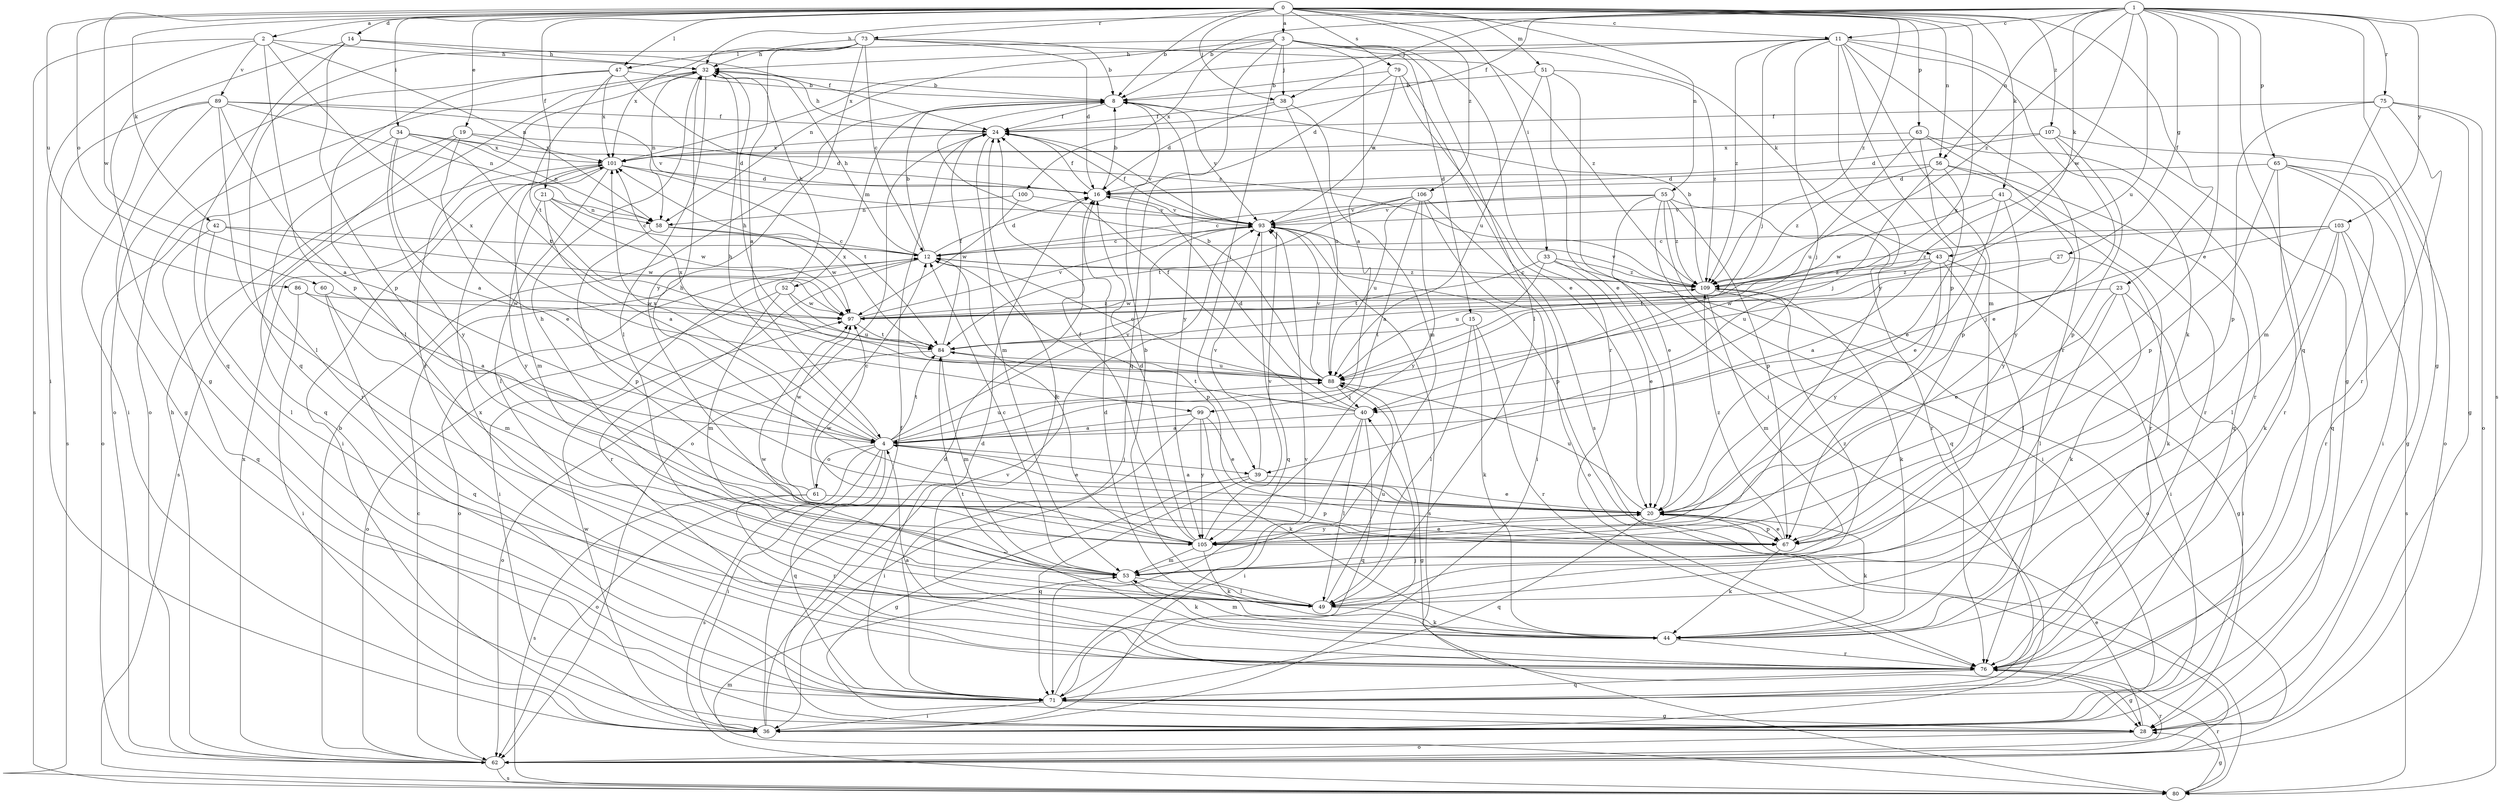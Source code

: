 strict digraph  {
0;
1;
2;
3;
4;
8;
11;
12;
14;
15;
16;
19;
20;
21;
23;
24;
27;
28;
32;
33;
34;
36;
38;
39;
40;
41;
42;
43;
44;
47;
49;
51;
52;
53;
55;
56;
58;
60;
61;
62;
63;
65;
67;
71;
73;
75;
76;
79;
80;
84;
86;
88;
89;
93;
97;
99;
100;
101;
103;
105;
106;
107;
109;
0 -> 2  [label=a];
0 -> 3  [label=a];
0 -> 8  [label=b];
0 -> 11  [label=c];
0 -> 14  [label=d];
0 -> 19  [label=e];
0 -> 21  [label=f];
0 -> 23  [label=f];
0 -> 33  [label=i];
0 -> 34  [label=i];
0 -> 38  [label=j];
0 -> 41  [label=k];
0 -> 42  [label=k];
0 -> 47  [label=l];
0 -> 51  [label=m];
0 -> 55  [label=n];
0 -> 56  [label=n];
0 -> 60  [label=o];
0 -> 63  [label=p];
0 -> 73  [label=r];
0 -> 79  [label=s];
0 -> 86  [label=u];
0 -> 97  [label=w];
0 -> 99  [label=x];
0 -> 106  [label=z];
0 -> 107  [label=z];
0 -> 109  [label=z];
1 -> 8  [label=b];
1 -> 11  [label=c];
1 -> 20  [label=e];
1 -> 24  [label=f];
1 -> 27  [label=g];
1 -> 28  [label=g];
1 -> 32  [label=h];
1 -> 38  [label=j];
1 -> 43  [label=k];
1 -> 56  [label=n];
1 -> 65  [label=p];
1 -> 71  [label=q];
1 -> 75  [label=r];
1 -> 80  [label=s];
1 -> 88  [label=u];
1 -> 97  [label=w];
1 -> 103  [label=y];
1 -> 109  [label=z];
2 -> 32  [label=h];
2 -> 36  [label=i];
2 -> 58  [label=n];
2 -> 67  [label=p];
2 -> 80  [label=s];
2 -> 89  [label=v];
2 -> 99  [label=x];
3 -> 4  [label=a];
3 -> 15  [label=d];
3 -> 38  [label=j];
3 -> 39  [label=j];
3 -> 43  [label=k];
3 -> 47  [label=l];
3 -> 49  [label=l];
3 -> 58  [label=n];
3 -> 71  [label=q];
3 -> 76  [label=r];
3 -> 100  [label=x];
4 -> 20  [label=e];
4 -> 32  [label=h];
4 -> 36  [label=i];
4 -> 39  [label=j];
4 -> 61  [label=o];
4 -> 62  [label=o];
4 -> 71  [label=q];
4 -> 80  [label=s];
4 -> 84  [label=t];
4 -> 88  [label=u];
4 -> 93  [label=v];
4 -> 101  [label=x];
8 -> 24  [label=f];
8 -> 52  [label=m];
8 -> 93  [label=v];
8 -> 105  [label=y];
11 -> 28  [label=g];
11 -> 32  [label=h];
11 -> 39  [label=j];
11 -> 40  [label=j];
11 -> 44  [label=k];
11 -> 53  [label=m];
11 -> 67  [label=p];
11 -> 76  [label=r];
11 -> 101  [label=x];
11 -> 105  [label=y];
11 -> 109  [label=z];
12 -> 8  [label=b];
12 -> 16  [label=d];
12 -> 32  [label=h];
12 -> 36  [label=i];
12 -> 62  [label=o];
12 -> 67  [label=p];
12 -> 76  [label=r];
12 -> 109  [label=z];
14 -> 24  [label=f];
14 -> 28  [label=g];
14 -> 32  [label=h];
14 -> 67  [label=p];
14 -> 71  [label=q];
15 -> 44  [label=k];
15 -> 49  [label=l];
15 -> 76  [label=r];
15 -> 84  [label=t];
16 -> 8  [label=b];
16 -> 24  [label=f];
16 -> 93  [label=v];
19 -> 16  [label=d];
19 -> 20  [label=e];
19 -> 71  [label=q];
19 -> 76  [label=r];
19 -> 101  [label=x];
20 -> 4  [label=a];
20 -> 32  [label=h];
20 -> 44  [label=k];
20 -> 67  [label=p];
20 -> 71  [label=q];
20 -> 88  [label=u];
20 -> 105  [label=y];
21 -> 4  [label=a];
21 -> 12  [label=c];
21 -> 58  [label=n];
21 -> 97  [label=w];
21 -> 105  [label=y];
23 -> 20  [label=e];
23 -> 36  [label=i];
23 -> 44  [label=k];
23 -> 49  [label=l];
23 -> 97  [label=w];
24 -> 32  [label=h];
24 -> 53  [label=m];
24 -> 62  [label=o];
24 -> 93  [label=v];
24 -> 101  [label=x];
27 -> 44  [label=k];
27 -> 88  [label=u];
27 -> 109  [label=z];
28 -> 16  [label=d];
28 -> 20  [label=e];
28 -> 62  [label=o];
32 -> 8  [label=b];
32 -> 49  [label=l];
32 -> 58  [label=n];
32 -> 62  [label=o];
32 -> 76  [label=r];
33 -> 20  [label=e];
33 -> 62  [label=o];
33 -> 84  [label=t];
33 -> 88  [label=u];
33 -> 109  [label=z];
34 -> 4  [label=a];
34 -> 16  [label=d];
34 -> 58  [label=n];
34 -> 62  [label=o];
34 -> 84  [label=t];
34 -> 101  [label=x];
34 -> 105  [label=y];
36 -> 24  [label=f];
36 -> 93  [label=v];
36 -> 97  [label=w];
38 -> 16  [label=d];
38 -> 24  [label=f];
38 -> 53  [label=m];
38 -> 88  [label=u];
39 -> 20  [label=e];
39 -> 28  [label=g];
39 -> 71  [label=q];
39 -> 93  [label=v];
40 -> 4  [label=a];
40 -> 16  [label=d];
40 -> 24  [label=f];
40 -> 36  [label=i];
40 -> 49  [label=l];
40 -> 71  [label=q];
40 -> 84  [label=t];
41 -> 20  [label=e];
41 -> 76  [label=r];
41 -> 93  [label=v];
41 -> 97  [label=w];
41 -> 105  [label=y];
42 -> 12  [label=c];
42 -> 49  [label=l];
42 -> 71  [label=q];
42 -> 97  [label=w];
43 -> 4  [label=a];
43 -> 36  [label=i];
43 -> 49  [label=l];
43 -> 84  [label=t];
43 -> 105  [label=y];
43 -> 109  [label=z];
44 -> 16  [label=d];
44 -> 53  [label=m];
44 -> 76  [label=r];
44 -> 84  [label=t];
47 -> 8  [label=b];
47 -> 49  [label=l];
47 -> 62  [label=o];
47 -> 84  [label=t];
47 -> 101  [label=x];
47 -> 109  [label=z];
49 -> 8  [label=b];
49 -> 44  [label=k];
49 -> 88  [label=u];
49 -> 97  [label=w];
49 -> 109  [label=z];
51 -> 8  [label=b];
51 -> 20  [label=e];
51 -> 36  [label=i];
51 -> 88  [label=u];
51 -> 109  [label=z];
52 -> 32  [label=h];
52 -> 53  [label=m];
52 -> 62  [label=o];
52 -> 88  [label=u];
52 -> 97  [label=w];
53 -> 12  [label=c];
53 -> 32  [label=h];
53 -> 44  [label=k];
53 -> 49  [label=l];
55 -> 12  [label=c];
55 -> 20  [label=e];
55 -> 36  [label=i];
55 -> 67  [label=p];
55 -> 71  [label=q];
55 -> 76  [label=r];
55 -> 93  [label=v];
55 -> 109  [label=z];
56 -> 16  [label=d];
56 -> 20  [label=e];
56 -> 40  [label=j];
56 -> 71  [label=q];
56 -> 76  [label=r];
56 -> 109  [label=z];
58 -> 12  [label=c];
58 -> 67  [label=p];
58 -> 97  [label=w];
60 -> 53  [label=m];
60 -> 71  [label=q];
60 -> 97  [label=w];
61 -> 12  [label=c];
61 -> 67  [label=p];
61 -> 76  [label=r];
61 -> 80  [label=s];
61 -> 97  [label=w];
62 -> 8  [label=b];
62 -> 12  [label=c];
62 -> 32  [label=h];
62 -> 76  [label=r];
62 -> 80  [label=s];
62 -> 101  [label=x];
63 -> 67  [label=p];
63 -> 76  [label=r];
63 -> 88  [label=u];
63 -> 101  [label=x];
63 -> 105  [label=y];
65 -> 16  [label=d];
65 -> 28  [label=g];
65 -> 36  [label=i];
65 -> 67  [label=p];
65 -> 71  [label=q];
65 -> 76  [label=r];
67 -> 20  [label=e];
67 -> 44  [label=k];
67 -> 109  [label=z];
71 -> 16  [label=d];
71 -> 28  [label=g];
71 -> 36  [label=i];
71 -> 40  [label=j];
71 -> 93  [label=v];
73 -> 4  [label=a];
73 -> 8  [label=b];
73 -> 12  [label=c];
73 -> 16  [label=d];
73 -> 32  [label=h];
73 -> 71  [label=q];
73 -> 101  [label=x];
73 -> 105  [label=y];
73 -> 109  [label=z];
75 -> 24  [label=f];
75 -> 28  [label=g];
75 -> 53  [label=m];
75 -> 62  [label=o];
75 -> 67  [label=p];
75 -> 76  [label=r];
76 -> 4  [label=a];
76 -> 24  [label=f];
76 -> 28  [label=g];
76 -> 71  [label=q];
76 -> 101  [label=x];
79 -> 8  [label=b];
79 -> 16  [label=d];
79 -> 20  [label=e];
79 -> 80  [label=s];
79 -> 93  [label=v];
80 -> 28  [label=g];
80 -> 53  [label=m];
80 -> 76  [label=r];
84 -> 24  [label=f];
84 -> 53  [label=m];
84 -> 62  [label=o];
84 -> 88  [label=u];
84 -> 101  [label=x];
86 -> 4  [label=a];
86 -> 36  [label=i];
86 -> 97  [label=w];
88 -> 8  [label=b];
88 -> 12  [label=c];
88 -> 28  [label=g];
88 -> 32  [label=h];
88 -> 40  [label=j];
88 -> 93  [label=v];
88 -> 101  [label=x];
89 -> 4  [label=a];
89 -> 24  [label=f];
89 -> 28  [label=g];
89 -> 36  [label=i];
89 -> 49  [label=l];
89 -> 58  [label=n];
89 -> 80  [label=s];
89 -> 93  [label=v];
93 -> 12  [label=c];
93 -> 24  [label=f];
93 -> 67  [label=p];
93 -> 71  [label=q];
93 -> 80  [label=s];
97 -> 84  [label=t];
97 -> 93  [label=v];
97 -> 109  [label=z];
99 -> 4  [label=a];
99 -> 20  [label=e];
99 -> 36  [label=i];
99 -> 44  [label=k];
99 -> 105  [label=y];
100 -> 58  [label=n];
100 -> 93  [label=v];
100 -> 97  [label=w];
101 -> 16  [label=d];
101 -> 36  [label=i];
101 -> 49  [label=l];
101 -> 53  [label=m];
101 -> 80  [label=s];
101 -> 84  [label=t];
103 -> 12  [label=c];
103 -> 40  [label=j];
103 -> 44  [label=k];
103 -> 49  [label=l];
103 -> 76  [label=r];
103 -> 80  [label=s];
103 -> 109  [label=z];
105 -> 12  [label=c];
105 -> 16  [label=d];
105 -> 20  [label=e];
105 -> 24  [label=f];
105 -> 44  [label=k];
105 -> 53  [label=m];
105 -> 93  [label=v];
105 -> 97  [label=w];
106 -> 4  [label=a];
106 -> 36  [label=i];
106 -> 62  [label=o];
106 -> 84  [label=t];
106 -> 88  [label=u];
106 -> 93  [label=v];
106 -> 105  [label=y];
107 -> 16  [label=d];
107 -> 20  [label=e];
107 -> 62  [label=o];
107 -> 67  [label=p];
107 -> 101  [label=x];
109 -> 8  [label=b];
109 -> 12  [label=c];
109 -> 28  [label=g];
109 -> 44  [label=k];
109 -> 53  [label=m];
109 -> 93  [label=v];
109 -> 97  [label=w];
}
